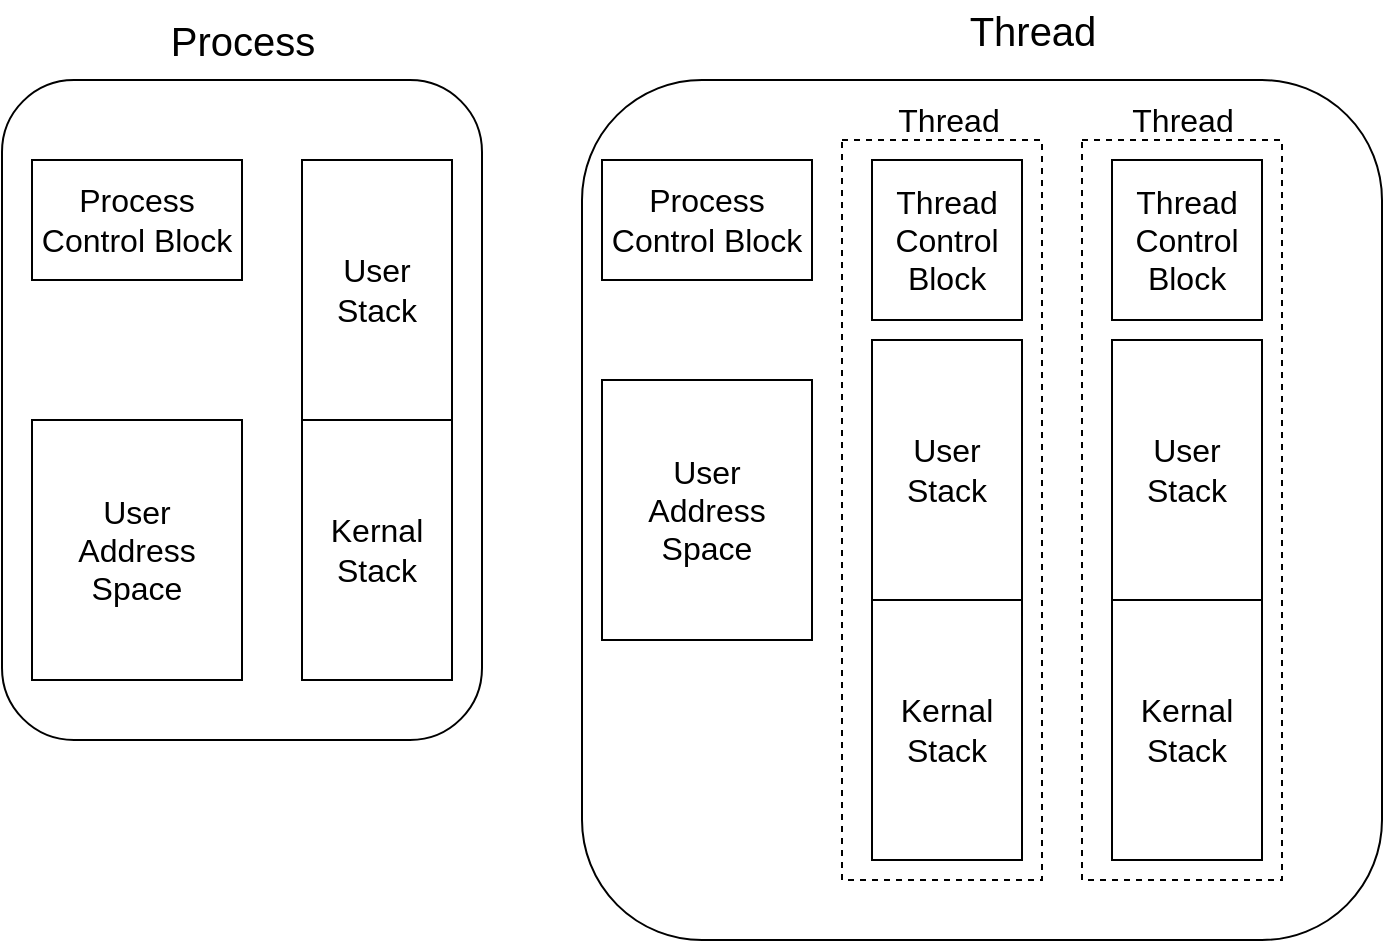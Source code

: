<mxfile version="12.6.5" type="device"><diagram id="AbJ177VWIlhamQ5Gc8sr" name="第 1 页"><mxGraphModel dx="1106" dy="860" grid="1" gridSize="10" guides="1" tooltips="1" connect="1" arrows="1" fold="1" page="1" pageScale="1" pageWidth="827" pageHeight="1169" math="0" shadow="0"><root><mxCell id="0"/><mxCell id="1" parent="0"/><mxCell id="h0v2QIffIlglVh5I11B0-9" value="" style="rounded=1;whiteSpace=wrap;html=1;" vertex="1" parent="1"><mxGeometry x="370" y="120" width="400" height="430" as="geometry"/></mxCell><mxCell id="h0v2QIffIlglVh5I11B0-16" value="" style="rounded=0;whiteSpace=wrap;html=1;fontSize=20;dashed=1;" vertex="1" parent="1"><mxGeometry x="500" y="150" width="100" height="370" as="geometry"/></mxCell><mxCell id="h0v2QIffIlglVh5I11B0-2" value="" style="rounded=1;whiteSpace=wrap;html=1;" vertex="1" parent="1"><mxGeometry x="80" y="120" width="240" height="330" as="geometry"/></mxCell><mxCell id="h0v2QIffIlglVh5I11B0-4" value="&lt;font style=&quot;font-size: 20px;&quot;&gt;Process&lt;br style=&quot;font-size: 20px;&quot;&gt;&lt;/font&gt;" style="text;html=1;align=center;verticalAlign=middle;resizable=0;points=[];autosize=1;fontSize=20;fontColor=#000000;" vertex="1" parent="1"><mxGeometry x="155" y="85" width="90" height="30" as="geometry"/></mxCell><mxCell id="h0v2QIffIlglVh5I11B0-5" value="Process Control Block" style="rounded=0;whiteSpace=wrap;html=1;fontSize=16;" vertex="1" parent="1"><mxGeometry x="95" y="160" width="105" height="60" as="geometry"/></mxCell><mxCell id="h0v2QIffIlglVh5I11B0-6" value="User&lt;br&gt;Address&lt;br&gt;Space" style="rounded=0;whiteSpace=wrap;html=1;fontSize=16;" vertex="1" parent="1"><mxGeometry x="95" y="290" width="105" height="130" as="geometry"/></mxCell><mxCell id="h0v2QIffIlglVh5I11B0-7" value="User&lt;br&gt;Stack" style="rounded=0;whiteSpace=wrap;html=1;fontSize=16;" vertex="1" parent="1"><mxGeometry x="230" y="160" width="75" height="130" as="geometry"/></mxCell><mxCell id="h0v2QIffIlglVh5I11B0-8" value="Kernal&lt;br&gt;Stack" style="rounded=0;whiteSpace=wrap;html=1;fontSize=16;" vertex="1" parent="1"><mxGeometry x="230" y="290" width="75" height="130" as="geometry"/></mxCell><mxCell id="h0v2QIffIlglVh5I11B0-10" value="Thread" style="text;html=1;align=center;verticalAlign=middle;resizable=0;points=[];autosize=1;fontSize=20;fontColor=#000000;" vertex="1" parent="1"><mxGeometry x="555" y="80" width="80" height="30" as="geometry"/></mxCell><mxCell id="h0v2QIffIlglVh5I11B0-11" value="Process Control Block" style="rounded=0;whiteSpace=wrap;html=1;fontSize=16;" vertex="1" parent="1"><mxGeometry x="380" y="160" width="105" height="60" as="geometry"/></mxCell><mxCell id="h0v2QIffIlglVh5I11B0-12" value="User&lt;br&gt;Address&lt;br&gt;Space" style="rounded=0;whiteSpace=wrap;html=1;fontSize=16;" vertex="1" parent="1"><mxGeometry x="380" y="270" width="105" height="130" as="geometry"/></mxCell><mxCell id="h0v2QIffIlglVh5I11B0-13" value="Kernal&lt;br&gt;Stack" style="rounded=0;whiteSpace=wrap;html=1;fontSize=16;" vertex="1" parent="1"><mxGeometry x="515" y="380" width="75" height="130" as="geometry"/></mxCell><mxCell id="h0v2QIffIlglVh5I11B0-14" value="User&lt;br&gt;Stack" style="rounded=0;whiteSpace=wrap;html=1;fontSize=16;" vertex="1" parent="1"><mxGeometry x="515" y="250" width="75" height="130" as="geometry"/></mxCell><mxCell id="h0v2QIffIlglVh5I11B0-15" value="Thread Control Block" style="rounded=0;whiteSpace=wrap;html=1;fontSize=16;" vertex="1" parent="1"><mxGeometry x="515" y="160" width="75" height="80" as="geometry"/></mxCell><mxCell id="h0v2QIffIlglVh5I11B0-17" value="Kernal&lt;br&gt;Stack" style="rounded=0;whiteSpace=wrap;html=1;fontSize=16;" vertex="1" parent="1"><mxGeometry x="635" y="380" width="75" height="130" as="geometry"/></mxCell><mxCell id="h0v2QIffIlglVh5I11B0-18" value="" style="rounded=0;whiteSpace=wrap;html=1;fontSize=20;dashed=1;" vertex="1" parent="1"><mxGeometry x="620" y="150" width="100" height="370" as="geometry"/></mxCell><mxCell id="h0v2QIffIlglVh5I11B0-19" value="User&lt;br&gt;Stack" style="rounded=0;whiteSpace=wrap;html=1;fontSize=16;" vertex="1" parent="1"><mxGeometry x="635" y="250" width="75" height="130" as="geometry"/></mxCell><mxCell id="h0v2QIffIlglVh5I11B0-20" value="Thread Control Block" style="rounded=0;whiteSpace=wrap;html=1;fontSize=16;" vertex="1" parent="1"><mxGeometry x="635" y="160" width="75" height="80" as="geometry"/></mxCell><mxCell id="h0v2QIffIlglVh5I11B0-21" value="Kernal&lt;br&gt;Stack" style="rounded=0;whiteSpace=wrap;html=1;fontSize=16;" vertex="1" parent="1"><mxGeometry x="635" y="380" width="75" height="130" as="geometry"/></mxCell><mxCell id="h0v2QIffIlglVh5I11B0-22" value="Thread" style="text;html=1;align=center;verticalAlign=middle;resizable=0;points=[];autosize=1;fontSize=16;fontColor=#000000;" vertex="1" parent="1"><mxGeometry x="517.5" y="130" width="70" height="20" as="geometry"/></mxCell><mxCell id="h0v2QIffIlglVh5I11B0-23" value="Thread" style="text;html=1;align=center;verticalAlign=middle;resizable=0;points=[];autosize=1;fontSize=16;fontColor=#000000;" vertex="1" parent="1"><mxGeometry x="635" y="130" width="70" height="20" as="geometry"/></mxCell></root></mxGraphModel></diagram></mxfile>